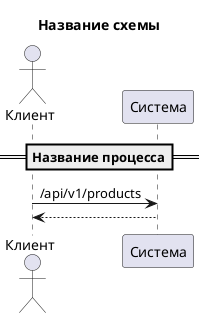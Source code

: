 @startuml Название схемы

title Название схемы

actor Клиент as client
participant Система as system

==Название процесса==

client -> system : /api/v1/products
return 

@enduml